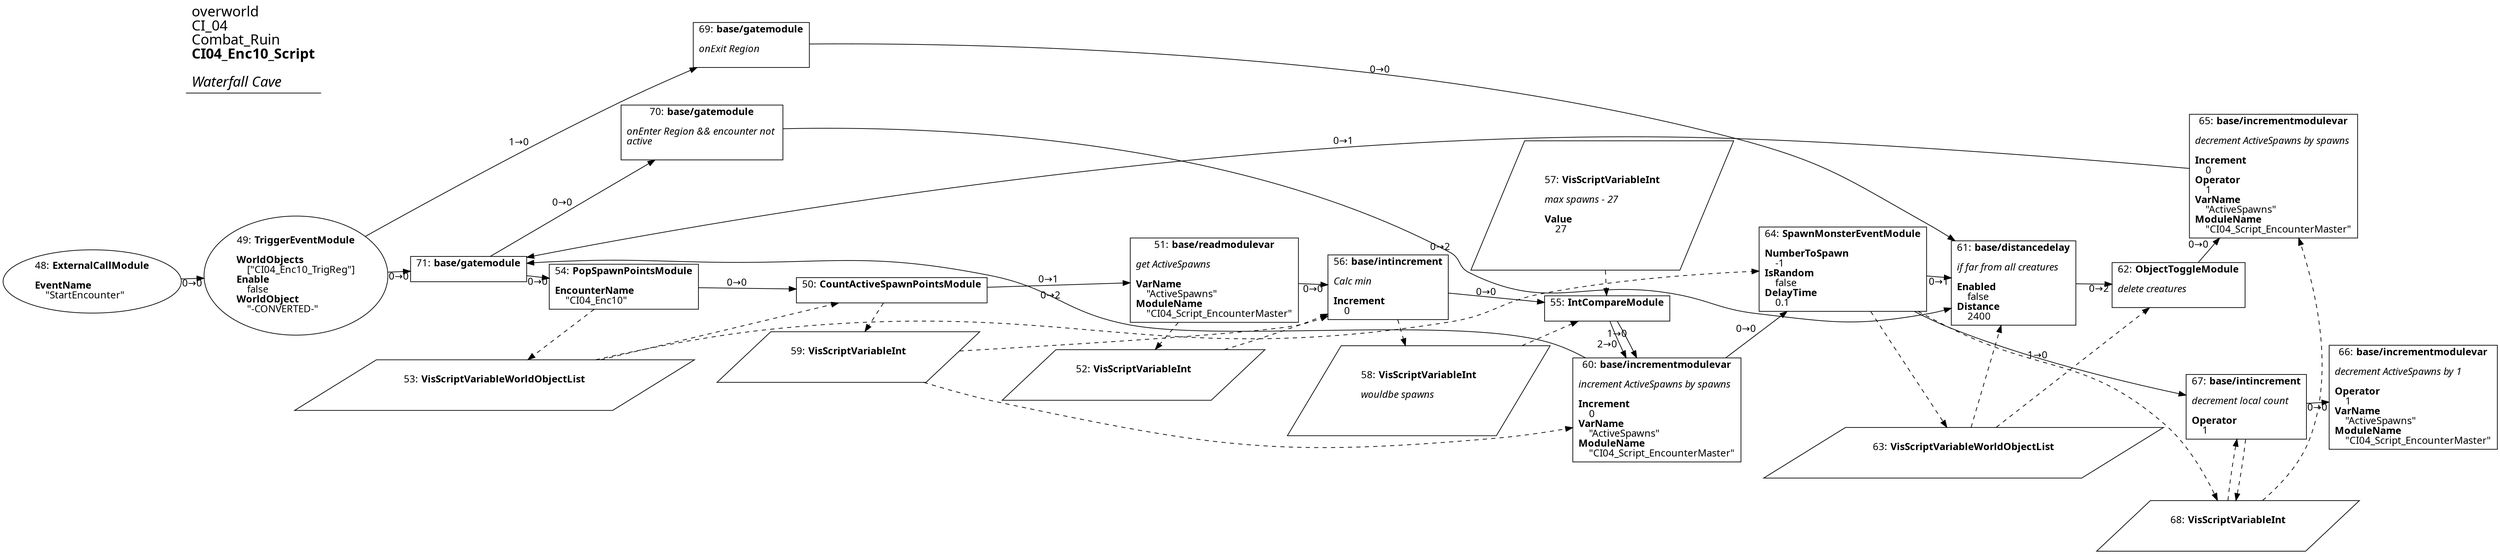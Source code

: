 digraph {
    layout = fdp;
    overlap = prism;
    sep = "+16";
    splines = spline;

    node [ shape = box ];

    graph [ fontname = "Segoe UI" ];
    node [ fontname = "Segoe UI" ];
    edge [ fontname = "Segoe UI" ];

    48 [ label = <48: <b>ExternalCallModule</b><br/><br/><b>EventName</b><br align="left"/>    &quot;StartEncounter&quot;<br align="left"/>> ];
    48 [ shape = oval ]
    48 [ pos = "-1.5090001,1.261!" ];
    48 -> 49 [ label = "0→0" ];

    49 [ label = <49: <b>TriggerEventModule</b><br/><br/><b>WorldObjects</b><br align="left"/>    [&quot;CI04_Enc10_TrigReg&quot;]<br align="left"/><b>Enable</b><br align="left"/>    false<br align="left"/><b>WorldObject</b><br align="left"/>    &quot;-CONVERTED-&quot;<br align="left"/>> ];
    49 [ shape = oval ]
    49 [ pos = "-1.294,1.261!" ];
    49 -> 69 [ label = "1→0" ];
    49 -> 71 [ label = "0→0" ];

    50 [ label = <50: <b>CountActiveSpawnPointsModule</b><br/><br/>> ];
    50 [ pos = "-0.162,1.2620001!" ];
    50 -> 51 [ label = "0→1" ];
    53 -> 50 [ style = dashed ];
    50 -> 59 [ style = dashed ];

    51 [ label = <51: <b>base/readmodulevar</b><br/><br/><i>get ActiveSpawns<br align="left"/></i><br align="left"/><b>VarName</b><br align="left"/>    &quot;ActiveSpawns&quot;<br align="left"/><b>ModuleName</b><br align="left"/>    &quot;CI04_Script_EncounterMaster&quot;<br align="left"/>> ];
    51 [ pos = "0.11000001,1.263!" ];
    51 -> 56 [ label = "0→0" ];
    51 -> 52 [ style = dashed ];

    52 [ label = <52: <b>VisScriptVariableInt</b><br/><br/>> ];
    52 [ shape = parallelogram ]
    52 [ pos = "0.11100001,1.131!" ];

    53 [ label = <53: <b>VisScriptVariableWorldObjectList</b><br/><br/>> ];
    53 [ shape = parallelogram ]
    53 [ pos = "-0.39200002,1.1320001!" ];

    54 [ label = <54: <b>PopSpawnPointsModule</b><br/><br/><b>EncounterName</b><br align="left"/>    &quot;CI04_Enc10&quot;<br align="left"/>> ];
    54 [ pos = "-0.393,1.261!" ];
    54 -> 50 [ label = "0→0" ];
    54 -> 53 [ style = dashed ];

    55 [ label = <55: <b>IntCompareModule</b><br/><br/>> ];
    55 [ pos = "0.56200004,1.263!" ];
    55 -> 60 [ label = "1→0" ];
    55 -> 60 [ label = "2→0" ];
    57 -> 55 [ style = dashed ];
    58 -> 55 [ style = dashed ];

    56 [ label = <56: <b>base/intincrement</b><br/><br/><i>Calc min<br align="left"/></i><br align="left"/><b>Increment</b><br align="left"/>    0<br align="left"/>> ];
    56 [ pos = "0.354,1.263!" ];
    56 -> 55 [ label = "0→0" ];
    56 -> 58 [ style = dashed ];
    59 -> 56 [ style = dashed ];
    52 -> 56 [ style = dashed ];

    57 [ label = <57: <b>VisScriptVariableInt</b><br/><br/><i>max spawns - 27<br align="left"/></i><br align="left"/><b>Value</b><br align="left"/>    27<br align="left"/>> ];
    57 [ shape = parallelogram ]
    57 [ pos = "0.558,1.32!" ];

    58 [ label = <58: <b>VisScriptVariableInt</b><br/><br/><i>wouldbe spawns<br align="left"/></i><br align="left"/>> ];
    58 [ shape = parallelogram ]
    58 [ pos = "0.358,1.1170001!" ];

    59 [ label = <59: <b>VisScriptVariableInt</b><br/><br/>> ];
    59 [ shape = parallelogram ]
    59 [ pos = "-0.15200001,1.1580001!" ];

    60 [ label = <60: <b>base/incrementmodulevar</b><br/><br/><i>increment ActiveSpawns by spawns<br align="left"/></i><br align="left"/><b>Increment</b><br align="left"/>    0<br align="left"/><b>VarName</b><br align="left"/>    &quot;ActiveSpawns&quot;<br align="left"/><b>ModuleName</b><br align="left"/>    &quot;CI04_Script_EncounterMaster&quot;<br align="left"/>> ];
    60 [ pos = "0.74600005,1.0710001!" ];
    60 -> 64 [ label = "0→0" ];
    60 -> 71 [ label = "0→2" ];
    59 -> 60 [ style = dashed ];

    61 [ label = <61: <b>base/distancedelay</b><br/><br/><i>if far from all creatures<br align="left"/></i><br align="left"/><b>Enabled</b><br align="left"/>    false<br align="left"/><b>Distance</b><br align="left"/>    2400<br align="left"/>> ];
    61 [ pos = "1.2820001,1.269!" ];
    61 -> 62 [ label = "0→2" ];
    63 -> 61 [ style = dashed ];

    62 [ label = <62: <b>ObjectToggleModule</b><br/><br/><i>delete creatures<br align="left"/></i><br align="left"/>> ];
    62 [ pos = "1.48,1.2600001!" ];
    62 -> 65 [ label = "0→0" ];
    63 -> 62 [ style = dashed ];

    63 [ label = <63: <b>VisScriptVariableWorldObjectList</b><br/><br/>> ];
    63 [ shape = parallelogram ]
    63 [ pos = "1.0070001,1.034!" ];

    64 [ label = <64: <b>SpawnMonsterEventModule</b><br/><br/><b>NumberToSpawn</b><br align="left"/>    -1<br align="left"/><b>IsRandom</b><br align="left"/>    false<br align="left"/><b>DelayTime</b><br align="left"/>    0.1<br align="left"/>> ];
    64 [ pos = "1.005,1.266!" ];
    64 -> 61 [ label = "0→1" ];
    64 -> 67 [ label = "1→0" ];
    64 -> 63 [ style = dashed ];
    64 -> 68 [ style = dashed ];
    53 -> 64 [ style = dashed ];

    65 [ label = <65: <b>base/incrementmodulevar</b><br/><br/><i>decrement ActiveSpawns by spawns<br align="left"/></i><br align="left"/><b>Increment</b><br align="left"/>    0<br align="left"/><b>Operator</b><br align="left"/>    1<br align="left"/><b>VarName</b><br align="left"/>    &quot;ActiveSpawns&quot;<br align="left"/><b>ModuleName</b><br align="left"/>    &quot;CI04_Script_EncounterMaster&quot;<br align="left"/>> ];
    65 [ pos = "1.702,1.445!" ];
    65 -> 71 [ label = "0→1" ];
    68 -> 65 [ style = dashed ];

    66 [ label = <66: <b>base/incrementmodulevar</b><br/><br/><i>decrement ActiveSpawns by 1<br align="left"/></i><br align="left"/><b>Operator</b><br align="left"/>    1<br align="left"/><b>VarName</b><br align="left"/>    &quot;ActiveSpawns&quot;<br align="left"/><b>ModuleName</b><br align="left"/>    &quot;CI04_Script_EncounterMaster&quot;<br align="left"/>> ];
    66 [ pos = "1.5120001,1.0380001!" ];

    67 [ label = <67: <b>base/intincrement</b><br/><br/><i>decrement local count<br align="left"/></i><br align="left"/><b>Operator</b><br align="left"/>    1<br align="left"/>> ];
    67 [ pos = "1.294,1.0370001!" ];
    67 -> 66 [ label = "0→0" ];
    68 -> 67 [ style = dashed ];
    67 -> 68 [ style = dashed ];

    68 [ label = <68: <b>VisScriptVariableInt</b><br/><br/>> ];
    68 [ shape = parallelogram ]
    68 [ pos = "1.217,0.88900006!" ];

    69 [ label = <69: <b>base/gatemodule</b><br/><br/><i>onExit Region<br align="left"/></i><br align="left"/>> ];
    69 [ pos = "-0.372,1.6930001!" ];
    69 -> 61 [ label = "0→0" ];

    70 [ label = <70: <b>base/gatemodule</b><br/><br/><i>onEnter Region &amp;&amp; encounter not <br align="left"/>active<br align="left"/></i><br align="left"/>> ];
    70 [ pos = "-0.37100002,1.5320001!" ];
    70 -> 61 [ label = "0→2" ];

    71 [ label = <71: <b>base/gatemodule</b><br/><br/>> ];
    71 [ pos = "-0.595,1.2600001!" ];
    71 -> 70 [ label = "0→0" ];
    71 -> 54 [ label = "0→0" ];

    title [ pos = "-1.5100001,1.6940001!" ];
    title [ shape = underline ];
    title [ label = <<font point-size="20">overworld<br align="left"/>CI_04<br align="left"/>Combat_Ruin<br align="left"/><b>CI04_Enc10_Script</b><br align="left"/><br/><i>Waterfall Cave</i><br align="left"/></font>> ];
}
